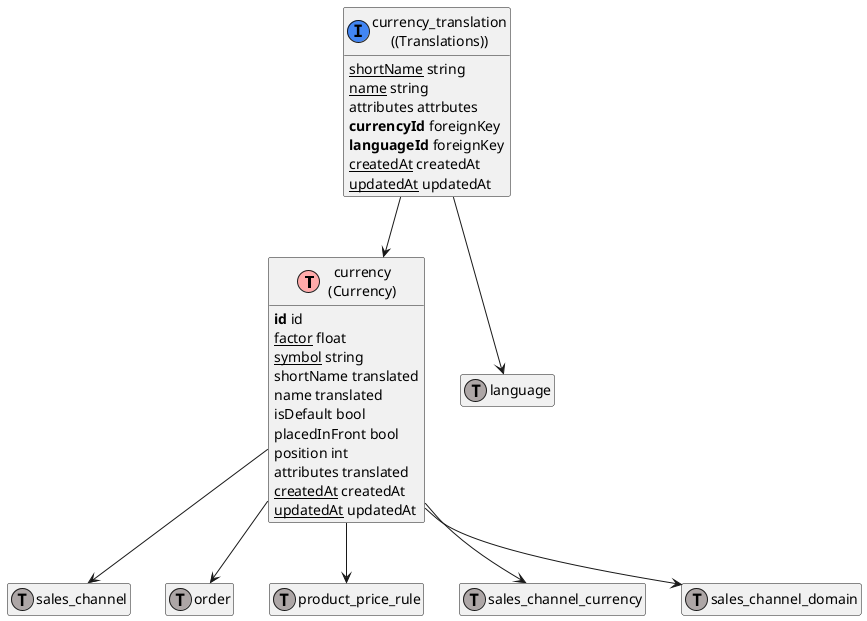 @startuml
' uncomment the line below if you're using computer with a retina display
' skinparam dpi 300
!define Table(name,desc) class name as "desc" << (T,#FFAAAA) >>
!define ForeignTable(name,desc) class name as "desc" << (T,#ada6a6) >>
!define TranslationTable(name,desc) class name as "desc" << (I,#4286f4) >>
' we use bold for primary key
' green color for unique
' and underscore for not_null
!define primary_key(x) <b>x</b>
!define unique(x) <color:green>x</color>
!define not_null(x) <u>x</u>
' other tags available:
' <i></i>
' <back:COLOR></color>, where color is a color name or html color code
' (#FFAACC)
' see: http://plantuml.com/classes.html#More
hide methods
hide stereotypes
hide empty members
skinparam backgroundColor #FFFFFF

' entities

Table(ShopwareCoreSystemCurrencyCurrencyDefinition, "currency\n(Currency)") {
   primary_key(id) id
   not_null(factor) float
   not_null(symbol) string
   shortName translated
   name translated
   isDefault bool
   placedInFront bool
   position int
   attributes translated
   not_null(createdAt) createdAt
   not_null(updatedAt) updatedAt
}
TranslationTable(ShopwareCoreSystemCurrencyAggregateCurrencyTranslationCurrencyTranslationDefinition, "currency_translation\n((Translations))") {
   not_null(shortName) string
   not_null(name) string
   attributes attrbutes
   primary_key(currencyId) foreignKey
   primary_key(languageId) foreignKey
   not_null(createdAt) createdAt
   not_null(updatedAt) updatedAt
}
ForeignTable(ShopwareCoreSystemSalesChannelSalesChannelDefinition, "sales_channel") {
}
ForeignTable(ShopwareCoreCheckoutOrderOrderDefinition, "order") {
}
ForeignTable(ShopwareCoreContentProductAggregateProductPriceRuleProductPriceRuleDefinition, "product_price_rule") {
}
ForeignTable(ShopwareCoreSystemSalesChannelAggregateSalesChannelCurrencySalesChannelCurrencyDefinition, "sales_channel_currency") {
}
ForeignTable(ShopwareCoreSystemSalesChannelAggregateSalesChannelDomainSalesChannelDomainDefinition, "sales_channel_domain") {
}
ForeignTable(ShopwareCoreSystemLanguageLanguageDefinition, "language") {
}

' relationshipd

ShopwareCoreSystemCurrencyCurrencyDefinition --> ShopwareCoreSystemSalesChannelSalesChannelDefinition
ShopwareCoreSystemCurrencyAggregateCurrencyTranslationCurrencyTranslationDefinition --> ShopwareCoreSystemCurrencyCurrencyDefinition
ShopwareCoreSystemCurrencyCurrencyDefinition --> ShopwareCoreCheckoutOrderOrderDefinition
ShopwareCoreSystemCurrencyCurrencyDefinition --> ShopwareCoreContentProductAggregateProductPriceRuleProductPriceRuleDefinition
ShopwareCoreSystemCurrencyCurrencyDefinition --> ShopwareCoreSystemSalesChannelAggregateSalesChannelCurrencySalesChannelCurrencyDefinition
ShopwareCoreSystemCurrencyCurrencyDefinition --> ShopwareCoreSystemSalesChannelAggregateSalesChannelDomainSalesChannelDomainDefinition
ShopwareCoreSystemCurrencyAggregateCurrencyTranslationCurrencyTranslationDefinition --> ShopwareCoreSystemLanguageLanguageDefinition
@enduml
